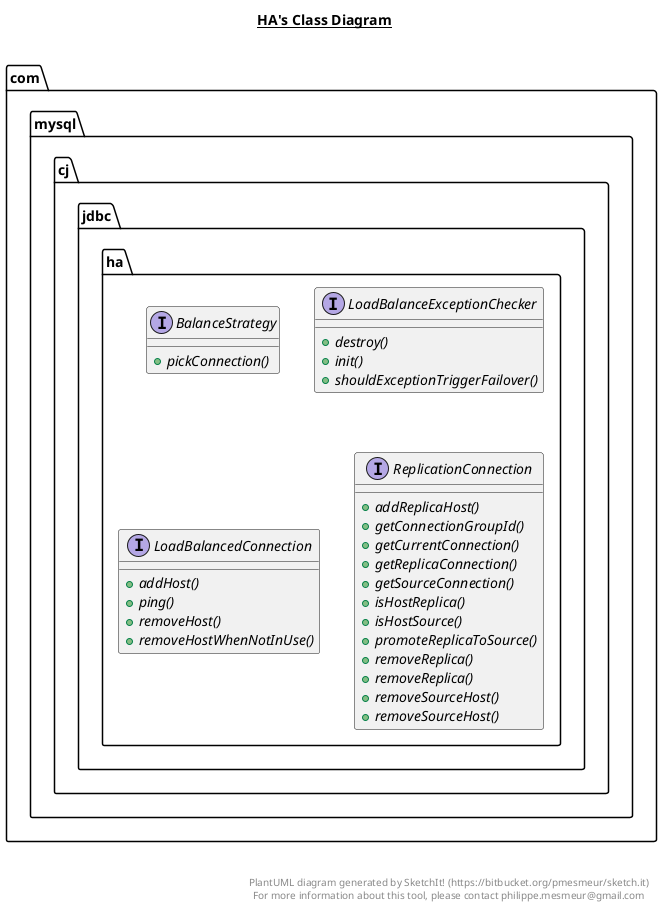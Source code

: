 @startuml

title __HA's Class Diagram__\n

  namespace com.mysql.cj {
    namespace jdbc {
      namespace ha {
        interface com.mysql.cj.jdbc.ha.BalanceStrategy {
            {abstract} + pickConnection()
        }
      }
    }
  }
  

  namespace com.mysql.cj {
    namespace jdbc {
      namespace ha {
        interface com.mysql.cj.jdbc.ha.LoadBalanceExceptionChecker {
            {abstract} + destroy()
            {abstract} + init()
            {abstract} + shouldExceptionTriggerFailover()
        }
      }
    }
  }
  

  namespace com.mysql.cj {
    namespace jdbc {
      namespace ha {
        interface com.mysql.cj.jdbc.ha.LoadBalancedConnection {
            {abstract} + addHost()
            {abstract} + ping()
            {abstract} + removeHost()
            {abstract} + removeHostWhenNotInUse()
        }
      }
    }
  }
  

  namespace com.mysql.cj {
    namespace jdbc {
      namespace ha {
        interface com.mysql.cj.jdbc.ha.ReplicationConnection {
            {abstract} + addReplicaHost()
            {abstract} + getConnectionGroupId()
            {abstract} + getCurrentConnection()
            {abstract} + getReplicaConnection()
            {abstract} + getSourceConnection()
            {abstract} + isHostReplica()
            {abstract} + isHostSource()
            {abstract} + promoteReplicaToSource()
            {abstract} + removeReplica()
            {abstract} + removeReplica()
            {abstract} + removeSourceHost()
            {abstract} + removeSourceHost()
        }
      }
    }
  }
  



right footer


PlantUML diagram generated by SketchIt! (https://bitbucket.org/pmesmeur/sketch.it)
For more information about this tool, please contact philippe.mesmeur@gmail.com
endfooter

@enduml
